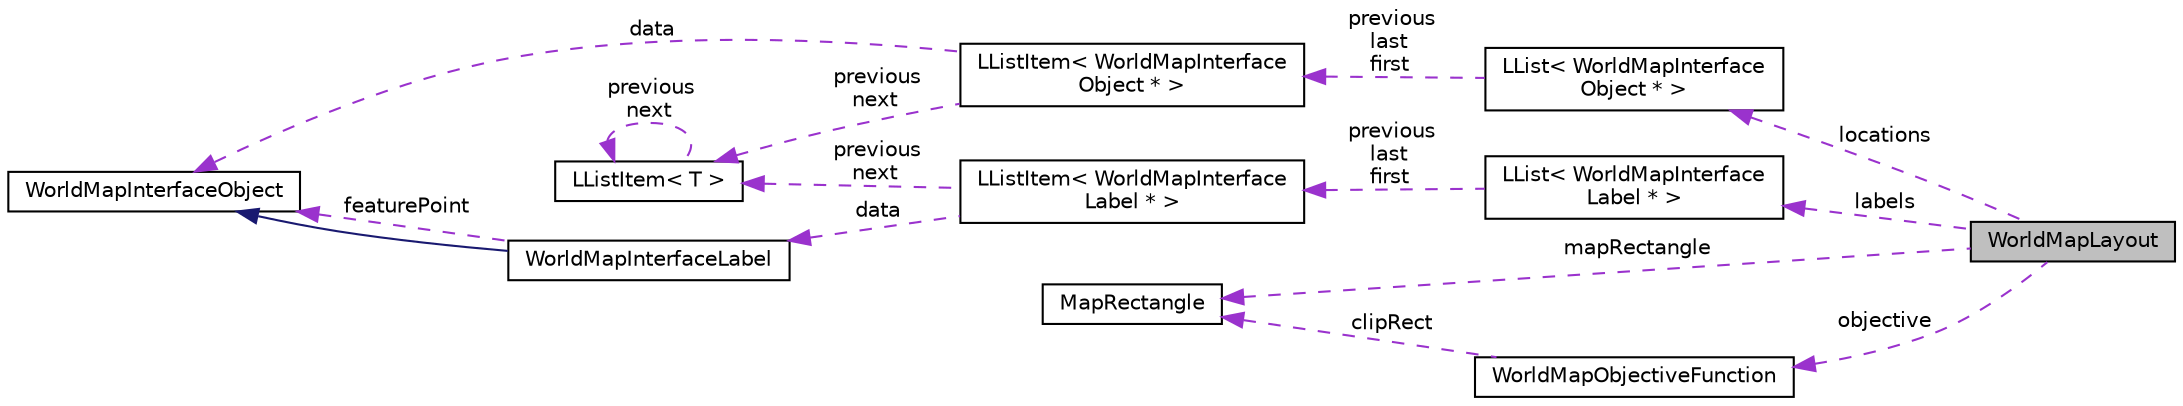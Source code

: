 digraph "WorldMapLayout"
{
 // LATEX_PDF_SIZE
  edge [fontname="Helvetica",fontsize="10",labelfontname="Helvetica",labelfontsize="10"];
  node [fontname="Helvetica",fontsize="10",shape=record];
  rankdir="LR";
  Node1 [label="WorldMapLayout",height=0.2,width=0.4,color="black", fillcolor="grey75", style="filled", fontcolor="black",tooltip="The world map layout."];
  Node2 -> Node1 [dir="back",color="darkorchid3",fontsize="10",style="dashed",label=" locations" ];
  Node2 [label="LList\< WorldMapInterface\lObject * \>",height=0.2,width=0.4,color="black", fillcolor="white", style="filled",URL="$classLList.html",tooltip=" "];
  Node3 -> Node2 [dir="back",color="darkorchid3",fontsize="10",style="dashed",label=" previous\nlast\nfirst" ];
  Node3 [label="LListItem\< WorldMapInterface\lObject * \>",height=0.2,width=0.4,color="black", fillcolor="white", style="filled",URL="$classLListItem.html",tooltip=" "];
  Node4 -> Node3 [dir="back",color="darkorchid3",fontsize="10",style="dashed",label=" data" ];
  Node4 [label="WorldMapInterfaceObject",height=0.2,width=0.4,color="black", fillcolor="white", style="filled",URL="$classWorldMapInterfaceObject.html",tooltip=" "];
  Node5 -> Node3 [dir="back",color="darkorchid3",fontsize="10",style="dashed",label=" previous\nnext" ];
  Node5 [label="LListItem\< T \>",height=0.2,width=0.4,color="black", fillcolor="white", style="filled",URL="$classLListItem.html",tooltip=" "];
  Node5 -> Node5 [dir="back",color="darkorchid3",fontsize="10",style="dashed",label=" previous\nnext" ];
  Node6 -> Node1 [dir="back",color="darkorchid3",fontsize="10",style="dashed",label=" mapRectangle" ];
  Node6 [label="MapRectangle",height=0.2,width=0.4,color="black", fillcolor="white", style="filled",URL="$classMapRectangle.html",tooltip="Object for rectangles on world map."];
  Node7 -> Node1 [dir="back",color="darkorchid3",fontsize="10",style="dashed",label=" labels" ];
  Node7 [label="LList\< WorldMapInterface\lLabel * \>",height=0.2,width=0.4,color="black", fillcolor="white", style="filled",URL="$classLList.html",tooltip=" "];
  Node8 -> Node7 [dir="back",color="darkorchid3",fontsize="10",style="dashed",label=" previous\nlast\nfirst" ];
  Node8 [label="LListItem\< WorldMapInterface\lLabel * \>",height=0.2,width=0.4,color="black", fillcolor="white", style="filled",URL="$classLListItem.html",tooltip=" "];
  Node9 -> Node8 [dir="back",color="darkorchid3",fontsize="10",style="dashed",label=" data" ];
  Node9 [label="WorldMapInterfaceLabel",height=0.2,width=0.4,color="black", fillcolor="white", style="filled",URL="$classWorldMapInterfaceLabel.html",tooltip="The label for the object on the world map."];
  Node4 -> Node9 [dir="back",color="midnightblue",fontsize="10",style="solid"];
  Node4 -> Node9 [dir="back",color="darkorchid3",fontsize="10",style="dashed",label=" featurePoint" ];
  Node5 -> Node8 [dir="back",color="darkorchid3",fontsize="10",style="dashed",label=" previous\nnext" ];
  Node10 -> Node1 [dir="back",color="darkorchid3",fontsize="10",style="dashed",label=" objective" ];
  Node10 [label="WorldMapObjectiveFunction",height=0.2,width=0.4,color="black", fillcolor="white", style="filled",URL="$classWorldMapObjectiveFunction.html",tooltip=" "];
  Node6 -> Node10 [dir="back",color="darkorchid3",fontsize="10",style="dashed",label=" clipRect" ];
}
